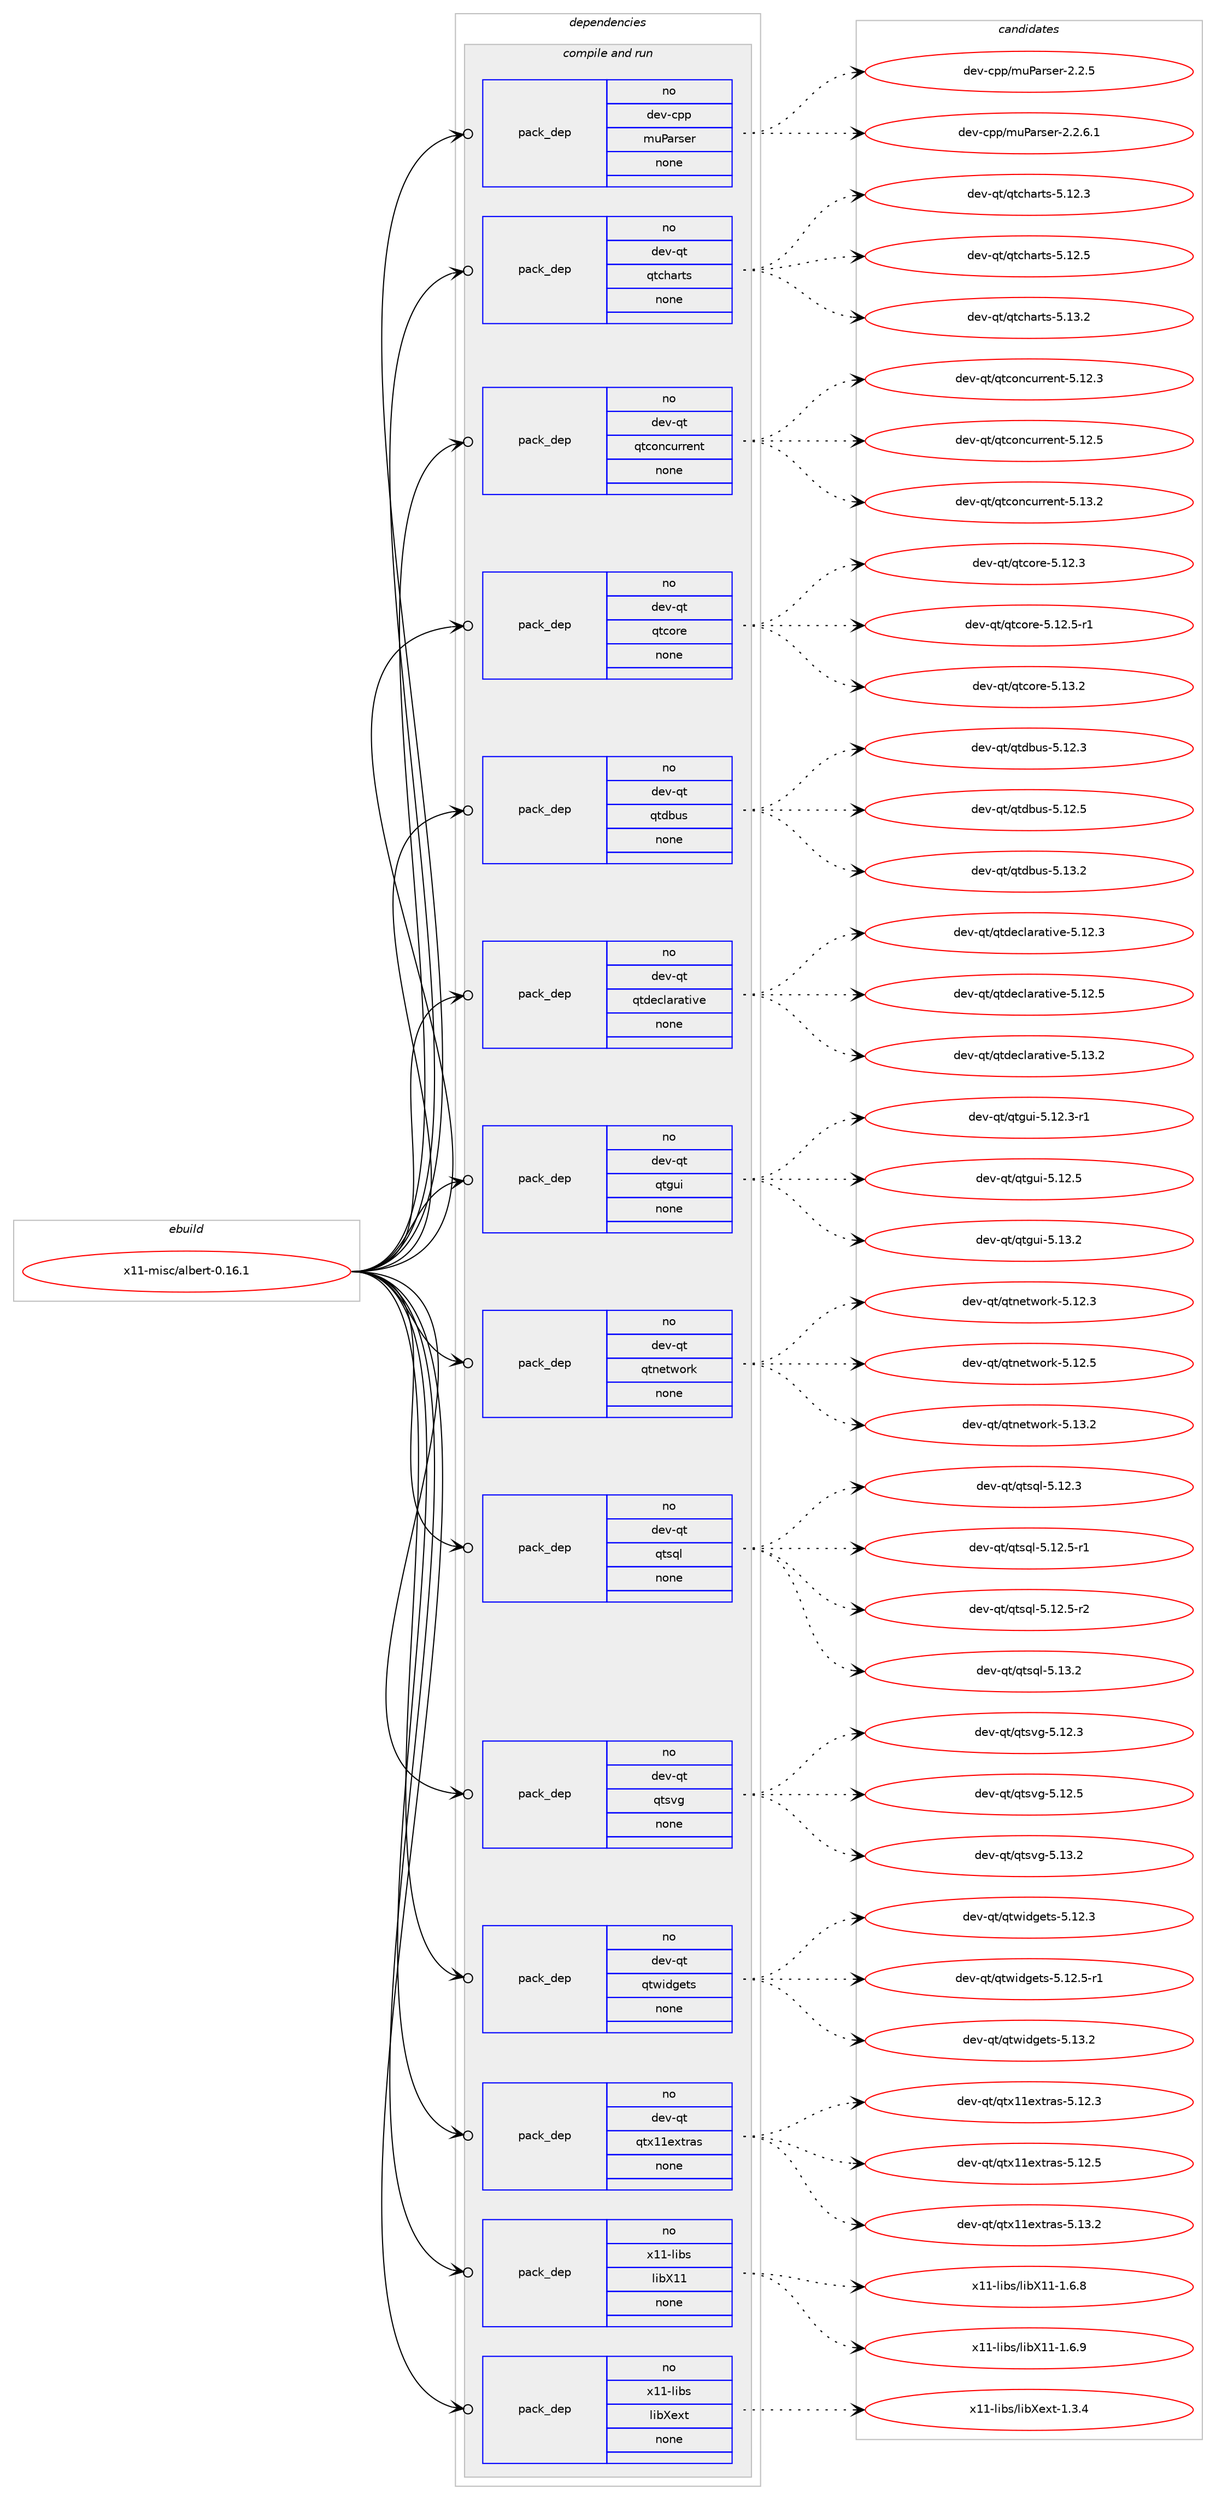 digraph prolog {

# *************
# Graph options
# *************

newrank=true;
concentrate=true;
compound=true;
graph [rankdir=LR,fontname=Helvetica,fontsize=10,ranksep=1.5];#, ranksep=2.5, nodesep=0.2];
edge  [arrowhead=vee];
node  [fontname=Helvetica,fontsize=10];

# **********
# The ebuild
# **********

subgraph cluster_leftcol {
color=gray;
rank=same;
label=<<i>ebuild</i>>;
id [label="x11-misc/albert-0.16.1", color=red, width=4, href="../x11-misc/albert-0.16.1.svg"];
}

# ****************
# The dependencies
# ****************

subgraph cluster_midcol {
color=gray;
label=<<i>dependencies</i>>;
subgraph cluster_compile {
fillcolor="#eeeeee";
style=filled;
label=<<i>compile</i>>;
}
subgraph cluster_compileandrun {
fillcolor="#eeeeee";
style=filled;
label=<<i>compile and run</i>>;
subgraph pack681961 {
dependency918271 [label=<<TABLE BORDER="0" CELLBORDER="1" CELLSPACING="0" CELLPADDING="4" WIDTH="220"><TR><TD ROWSPAN="6" CELLPADDING="30">pack_dep</TD></TR><TR><TD WIDTH="110">no</TD></TR><TR><TD>dev-cpp</TD></TR><TR><TD>muParser</TD></TR><TR><TD>none</TD></TR><TR><TD></TD></TR></TABLE>>, shape=none, color=blue];
}
id:e -> dependency918271:w [weight=20,style="solid",arrowhead="odotvee"];
subgraph pack681962 {
dependency918272 [label=<<TABLE BORDER="0" CELLBORDER="1" CELLSPACING="0" CELLPADDING="4" WIDTH="220"><TR><TD ROWSPAN="6" CELLPADDING="30">pack_dep</TD></TR><TR><TD WIDTH="110">no</TD></TR><TR><TD>dev-qt</TD></TR><TR><TD>qtcharts</TD></TR><TR><TD>none</TD></TR><TR><TD></TD></TR></TABLE>>, shape=none, color=blue];
}
id:e -> dependency918272:w [weight=20,style="solid",arrowhead="odotvee"];
subgraph pack681963 {
dependency918273 [label=<<TABLE BORDER="0" CELLBORDER="1" CELLSPACING="0" CELLPADDING="4" WIDTH="220"><TR><TD ROWSPAN="6" CELLPADDING="30">pack_dep</TD></TR><TR><TD WIDTH="110">no</TD></TR><TR><TD>dev-qt</TD></TR><TR><TD>qtconcurrent</TD></TR><TR><TD>none</TD></TR><TR><TD></TD></TR></TABLE>>, shape=none, color=blue];
}
id:e -> dependency918273:w [weight=20,style="solid",arrowhead="odotvee"];
subgraph pack681964 {
dependency918274 [label=<<TABLE BORDER="0" CELLBORDER="1" CELLSPACING="0" CELLPADDING="4" WIDTH="220"><TR><TD ROWSPAN="6" CELLPADDING="30">pack_dep</TD></TR><TR><TD WIDTH="110">no</TD></TR><TR><TD>dev-qt</TD></TR><TR><TD>qtcore</TD></TR><TR><TD>none</TD></TR><TR><TD></TD></TR></TABLE>>, shape=none, color=blue];
}
id:e -> dependency918274:w [weight=20,style="solid",arrowhead="odotvee"];
subgraph pack681965 {
dependency918275 [label=<<TABLE BORDER="0" CELLBORDER="1" CELLSPACING="0" CELLPADDING="4" WIDTH="220"><TR><TD ROWSPAN="6" CELLPADDING="30">pack_dep</TD></TR><TR><TD WIDTH="110">no</TD></TR><TR><TD>dev-qt</TD></TR><TR><TD>qtdbus</TD></TR><TR><TD>none</TD></TR><TR><TD></TD></TR></TABLE>>, shape=none, color=blue];
}
id:e -> dependency918275:w [weight=20,style="solid",arrowhead="odotvee"];
subgraph pack681966 {
dependency918276 [label=<<TABLE BORDER="0" CELLBORDER="1" CELLSPACING="0" CELLPADDING="4" WIDTH="220"><TR><TD ROWSPAN="6" CELLPADDING="30">pack_dep</TD></TR><TR><TD WIDTH="110">no</TD></TR><TR><TD>dev-qt</TD></TR><TR><TD>qtdeclarative</TD></TR><TR><TD>none</TD></TR><TR><TD></TD></TR></TABLE>>, shape=none, color=blue];
}
id:e -> dependency918276:w [weight=20,style="solid",arrowhead="odotvee"];
subgraph pack681967 {
dependency918277 [label=<<TABLE BORDER="0" CELLBORDER="1" CELLSPACING="0" CELLPADDING="4" WIDTH="220"><TR><TD ROWSPAN="6" CELLPADDING="30">pack_dep</TD></TR><TR><TD WIDTH="110">no</TD></TR><TR><TD>dev-qt</TD></TR><TR><TD>qtgui</TD></TR><TR><TD>none</TD></TR><TR><TD></TD></TR></TABLE>>, shape=none, color=blue];
}
id:e -> dependency918277:w [weight=20,style="solid",arrowhead="odotvee"];
subgraph pack681968 {
dependency918278 [label=<<TABLE BORDER="0" CELLBORDER="1" CELLSPACING="0" CELLPADDING="4" WIDTH="220"><TR><TD ROWSPAN="6" CELLPADDING="30">pack_dep</TD></TR><TR><TD WIDTH="110">no</TD></TR><TR><TD>dev-qt</TD></TR><TR><TD>qtnetwork</TD></TR><TR><TD>none</TD></TR><TR><TD></TD></TR></TABLE>>, shape=none, color=blue];
}
id:e -> dependency918278:w [weight=20,style="solid",arrowhead="odotvee"];
subgraph pack681969 {
dependency918279 [label=<<TABLE BORDER="0" CELLBORDER="1" CELLSPACING="0" CELLPADDING="4" WIDTH="220"><TR><TD ROWSPAN="6" CELLPADDING="30">pack_dep</TD></TR><TR><TD WIDTH="110">no</TD></TR><TR><TD>dev-qt</TD></TR><TR><TD>qtsql</TD></TR><TR><TD>none</TD></TR><TR><TD></TD></TR></TABLE>>, shape=none, color=blue];
}
id:e -> dependency918279:w [weight=20,style="solid",arrowhead="odotvee"];
subgraph pack681970 {
dependency918280 [label=<<TABLE BORDER="0" CELLBORDER="1" CELLSPACING="0" CELLPADDING="4" WIDTH="220"><TR><TD ROWSPAN="6" CELLPADDING="30">pack_dep</TD></TR><TR><TD WIDTH="110">no</TD></TR><TR><TD>dev-qt</TD></TR><TR><TD>qtsvg</TD></TR><TR><TD>none</TD></TR><TR><TD></TD></TR></TABLE>>, shape=none, color=blue];
}
id:e -> dependency918280:w [weight=20,style="solid",arrowhead="odotvee"];
subgraph pack681971 {
dependency918281 [label=<<TABLE BORDER="0" CELLBORDER="1" CELLSPACING="0" CELLPADDING="4" WIDTH="220"><TR><TD ROWSPAN="6" CELLPADDING="30">pack_dep</TD></TR><TR><TD WIDTH="110">no</TD></TR><TR><TD>dev-qt</TD></TR><TR><TD>qtwidgets</TD></TR><TR><TD>none</TD></TR><TR><TD></TD></TR></TABLE>>, shape=none, color=blue];
}
id:e -> dependency918281:w [weight=20,style="solid",arrowhead="odotvee"];
subgraph pack681972 {
dependency918282 [label=<<TABLE BORDER="0" CELLBORDER="1" CELLSPACING="0" CELLPADDING="4" WIDTH="220"><TR><TD ROWSPAN="6" CELLPADDING="30">pack_dep</TD></TR><TR><TD WIDTH="110">no</TD></TR><TR><TD>dev-qt</TD></TR><TR><TD>qtx11extras</TD></TR><TR><TD>none</TD></TR><TR><TD></TD></TR></TABLE>>, shape=none, color=blue];
}
id:e -> dependency918282:w [weight=20,style="solid",arrowhead="odotvee"];
subgraph pack681973 {
dependency918283 [label=<<TABLE BORDER="0" CELLBORDER="1" CELLSPACING="0" CELLPADDING="4" WIDTH="220"><TR><TD ROWSPAN="6" CELLPADDING="30">pack_dep</TD></TR><TR><TD WIDTH="110">no</TD></TR><TR><TD>x11-libs</TD></TR><TR><TD>libX11</TD></TR><TR><TD>none</TD></TR><TR><TD></TD></TR></TABLE>>, shape=none, color=blue];
}
id:e -> dependency918283:w [weight=20,style="solid",arrowhead="odotvee"];
subgraph pack681974 {
dependency918284 [label=<<TABLE BORDER="0" CELLBORDER="1" CELLSPACING="0" CELLPADDING="4" WIDTH="220"><TR><TD ROWSPAN="6" CELLPADDING="30">pack_dep</TD></TR><TR><TD WIDTH="110">no</TD></TR><TR><TD>x11-libs</TD></TR><TR><TD>libXext</TD></TR><TR><TD>none</TD></TR><TR><TD></TD></TR></TABLE>>, shape=none, color=blue];
}
id:e -> dependency918284:w [weight=20,style="solid",arrowhead="odotvee"];
}
subgraph cluster_run {
fillcolor="#eeeeee";
style=filled;
label=<<i>run</i>>;
}
}

# **************
# The candidates
# **************

subgraph cluster_choices {
rank=same;
color=gray;
label=<<i>candidates</i>>;

subgraph choice681961 {
color=black;
nodesep=1;
choice1001011184599112112471091178097114115101114455046504653 [label="dev-cpp/muParser-2.2.5", color=red, width=4,href="../dev-cpp/muParser-2.2.5.svg"];
choice10010111845991121124710911780971141151011144550465046544649 [label="dev-cpp/muParser-2.2.6.1", color=red, width=4,href="../dev-cpp/muParser-2.2.6.1.svg"];
dependency918271:e -> choice1001011184599112112471091178097114115101114455046504653:w [style=dotted,weight="100"];
dependency918271:e -> choice10010111845991121124710911780971141151011144550465046544649:w [style=dotted,weight="100"];
}
subgraph choice681962 {
color=black;
nodesep=1;
choice1001011184511311647113116991049711411611545534649504651 [label="dev-qt/qtcharts-5.12.3", color=red, width=4,href="../dev-qt/qtcharts-5.12.3.svg"];
choice1001011184511311647113116991049711411611545534649504653 [label="dev-qt/qtcharts-5.12.5", color=red, width=4,href="../dev-qt/qtcharts-5.12.5.svg"];
choice1001011184511311647113116991049711411611545534649514650 [label="dev-qt/qtcharts-5.13.2", color=red, width=4,href="../dev-qt/qtcharts-5.13.2.svg"];
dependency918272:e -> choice1001011184511311647113116991049711411611545534649504651:w [style=dotted,weight="100"];
dependency918272:e -> choice1001011184511311647113116991049711411611545534649504653:w [style=dotted,weight="100"];
dependency918272:e -> choice1001011184511311647113116991049711411611545534649514650:w [style=dotted,weight="100"];
}
subgraph choice681963 {
color=black;
nodesep=1;
choice1001011184511311647113116991111109911711411410111011645534649504651 [label="dev-qt/qtconcurrent-5.12.3", color=red, width=4,href="../dev-qt/qtconcurrent-5.12.3.svg"];
choice1001011184511311647113116991111109911711411410111011645534649504653 [label="dev-qt/qtconcurrent-5.12.5", color=red, width=4,href="../dev-qt/qtconcurrent-5.12.5.svg"];
choice1001011184511311647113116991111109911711411410111011645534649514650 [label="dev-qt/qtconcurrent-5.13.2", color=red, width=4,href="../dev-qt/qtconcurrent-5.13.2.svg"];
dependency918273:e -> choice1001011184511311647113116991111109911711411410111011645534649504651:w [style=dotted,weight="100"];
dependency918273:e -> choice1001011184511311647113116991111109911711411410111011645534649504653:w [style=dotted,weight="100"];
dependency918273:e -> choice1001011184511311647113116991111109911711411410111011645534649514650:w [style=dotted,weight="100"];
}
subgraph choice681964 {
color=black;
nodesep=1;
choice10010111845113116471131169911111410145534649504651 [label="dev-qt/qtcore-5.12.3", color=red, width=4,href="../dev-qt/qtcore-5.12.3.svg"];
choice100101118451131164711311699111114101455346495046534511449 [label="dev-qt/qtcore-5.12.5-r1", color=red, width=4,href="../dev-qt/qtcore-5.12.5-r1.svg"];
choice10010111845113116471131169911111410145534649514650 [label="dev-qt/qtcore-5.13.2", color=red, width=4,href="../dev-qt/qtcore-5.13.2.svg"];
dependency918274:e -> choice10010111845113116471131169911111410145534649504651:w [style=dotted,weight="100"];
dependency918274:e -> choice100101118451131164711311699111114101455346495046534511449:w [style=dotted,weight="100"];
dependency918274:e -> choice10010111845113116471131169911111410145534649514650:w [style=dotted,weight="100"];
}
subgraph choice681965 {
color=black;
nodesep=1;
choice10010111845113116471131161009811711545534649504651 [label="dev-qt/qtdbus-5.12.3", color=red, width=4,href="../dev-qt/qtdbus-5.12.3.svg"];
choice10010111845113116471131161009811711545534649504653 [label="dev-qt/qtdbus-5.12.5", color=red, width=4,href="../dev-qt/qtdbus-5.12.5.svg"];
choice10010111845113116471131161009811711545534649514650 [label="dev-qt/qtdbus-5.13.2", color=red, width=4,href="../dev-qt/qtdbus-5.13.2.svg"];
dependency918275:e -> choice10010111845113116471131161009811711545534649504651:w [style=dotted,weight="100"];
dependency918275:e -> choice10010111845113116471131161009811711545534649504653:w [style=dotted,weight="100"];
dependency918275:e -> choice10010111845113116471131161009811711545534649514650:w [style=dotted,weight="100"];
}
subgraph choice681966 {
color=black;
nodesep=1;
choice100101118451131164711311610010199108971149711610511810145534649504651 [label="dev-qt/qtdeclarative-5.12.3", color=red, width=4,href="../dev-qt/qtdeclarative-5.12.3.svg"];
choice100101118451131164711311610010199108971149711610511810145534649504653 [label="dev-qt/qtdeclarative-5.12.5", color=red, width=4,href="../dev-qt/qtdeclarative-5.12.5.svg"];
choice100101118451131164711311610010199108971149711610511810145534649514650 [label="dev-qt/qtdeclarative-5.13.2", color=red, width=4,href="../dev-qt/qtdeclarative-5.13.2.svg"];
dependency918276:e -> choice100101118451131164711311610010199108971149711610511810145534649504651:w [style=dotted,weight="100"];
dependency918276:e -> choice100101118451131164711311610010199108971149711610511810145534649504653:w [style=dotted,weight="100"];
dependency918276:e -> choice100101118451131164711311610010199108971149711610511810145534649514650:w [style=dotted,weight="100"];
}
subgraph choice681967 {
color=black;
nodesep=1;
choice1001011184511311647113116103117105455346495046514511449 [label="dev-qt/qtgui-5.12.3-r1", color=red, width=4,href="../dev-qt/qtgui-5.12.3-r1.svg"];
choice100101118451131164711311610311710545534649504653 [label="dev-qt/qtgui-5.12.5", color=red, width=4,href="../dev-qt/qtgui-5.12.5.svg"];
choice100101118451131164711311610311710545534649514650 [label="dev-qt/qtgui-5.13.2", color=red, width=4,href="../dev-qt/qtgui-5.13.2.svg"];
dependency918277:e -> choice1001011184511311647113116103117105455346495046514511449:w [style=dotted,weight="100"];
dependency918277:e -> choice100101118451131164711311610311710545534649504653:w [style=dotted,weight="100"];
dependency918277:e -> choice100101118451131164711311610311710545534649514650:w [style=dotted,weight="100"];
}
subgraph choice681968 {
color=black;
nodesep=1;
choice100101118451131164711311611010111611911111410745534649504651 [label="dev-qt/qtnetwork-5.12.3", color=red, width=4,href="../dev-qt/qtnetwork-5.12.3.svg"];
choice100101118451131164711311611010111611911111410745534649504653 [label="dev-qt/qtnetwork-5.12.5", color=red, width=4,href="../dev-qt/qtnetwork-5.12.5.svg"];
choice100101118451131164711311611010111611911111410745534649514650 [label="dev-qt/qtnetwork-5.13.2", color=red, width=4,href="../dev-qt/qtnetwork-5.13.2.svg"];
dependency918278:e -> choice100101118451131164711311611010111611911111410745534649504651:w [style=dotted,weight="100"];
dependency918278:e -> choice100101118451131164711311611010111611911111410745534649504653:w [style=dotted,weight="100"];
dependency918278:e -> choice100101118451131164711311611010111611911111410745534649514650:w [style=dotted,weight="100"];
}
subgraph choice681969 {
color=black;
nodesep=1;
choice100101118451131164711311611511310845534649504651 [label="dev-qt/qtsql-5.12.3", color=red, width=4,href="../dev-qt/qtsql-5.12.3.svg"];
choice1001011184511311647113116115113108455346495046534511449 [label="dev-qt/qtsql-5.12.5-r1", color=red, width=4,href="../dev-qt/qtsql-5.12.5-r1.svg"];
choice1001011184511311647113116115113108455346495046534511450 [label="dev-qt/qtsql-5.12.5-r2", color=red, width=4,href="../dev-qt/qtsql-5.12.5-r2.svg"];
choice100101118451131164711311611511310845534649514650 [label="dev-qt/qtsql-5.13.2", color=red, width=4,href="../dev-qt/qtsql-5.13.2.svg"];
dependency918279:e -> choice100101118451131164711311611511310845534649504651:w [style=dotted,weight="100"];
dependency918279:e -> choice1001011184511311647113116115113108455346495046534511449:w [style=dotted,weight="100"];
dependency918279:e -> choice1001011184511311647113116115113108455346495046534511450:w [style=dotted,weight="100"];
dependency918279:e -> choice100101118451131164711311611511310845534649514650:w [style=dotted,weight="100"];
}
subgraph choice681970 {
color=black;
nodesep=1;
choice100101118451131164711311611511810345534649504651 [label="dev-qt/qtsvg-5.12.3", color=red, width=4,href="../dev-qt/qtsvg-5.12.3.svg"];
choice100101118451131164711311611511810345534649504653 [label="dev-qt/qtsvg-5.12.5", color=red, width=4,href="../dev-qt/qtsvg-5.12.5.svg"];
choice100101118451131164711311611511810345534649514650 [label="dev-qt/qtsvg-5.13.2", color=red, width=4,href="../dev-qt/qtsvg-5.13.2.svg"];
dependency918280:e -> choice100101118451131164711311611511810345534649504651:w [style=dotted,weight="100"];
dependency918280:e -> choice100101118451131164711311611511810345534649504653:w [style=dotted,weight="100"];
dependency918280:e -> choice100101118451131164711311611511810345534649514650:w [style=dotted,weight="100"];
}
subgraph choice681971 {
color=black;
nodesep=1;
choice100101118451131164711311611910510010310111611545534649504651 [label="dev-qt/qtwidgets-5.12.3", color=red, width=4,href="../dev-qt/qtwidgets-5.12.3.svg"];
choice1001011184511311647113116119105100103101116115455346495046534511449 [label="dev-qt/qtwidgets-5.12.5-r1", color=red, width=4,href="../dev-qt/qtwidgets-5.12.5-r1.svg"];
choice100101118451131164711311611910510010310111611545534649514650 [label="dev-qt/qtwidgets-5.13.2", color=red, width=4,href="../dev-qt/qtwidgets-5.13.2.svg"];
dependency918281:e -> choice100101118451131164711311611910510010310111611545534649504651:w [style=dotted,weight="100"];
dependency918281:e -> choice1001011184511311647113116119105100103101116115455346495046534511449:w [style=dotted,weight="100"];
dependency918281:e -> choice100101118451131164711311611910510010310111611545534649514650:w [style=dotted,weight="100"];
}
subgraph choice681972 {
color=black;
nodesep=1;
choice100101118451131164711311612049491011201161149711545534649504651 [label="dev-qt/qtx11extras-5.12.3", color=red, width=4,href="../dev-qt/qtx11extras-5.12.3.svg"];
choice100101118451131164711311612049491011201161149711545534649504653 [label="dev-qt/qtx11extras-5.12.5", color=red, width=4,href="../dev-qt/qtx11extras-5.12.5.svg"];
choice100101118451131164711311612049491011201161149711545534649514650 [label="dev-qt/qtx11extras-5.13.2", color=red, width=4,href="../dev-qt/qtx11extras-5.13.2.svg"];
dependency918282:e -> choice100101118451131164711311612049491011201161149711545534649504651:w [style=dotted,weight="100"];
dependency918282:e -> choice100101118451131164711311612049491011201161149711545534649504653:w [style=dotted,weight="100"];
dependency918282:e -> choice100101118451131164711311612049491011201161149711545534649514650:w [style=dotted,weight="100"];
}
subgraph choice681973 {
color=black;
nodesep=1;
choice120494945108105981154710810598884949454946544656 [label="x11-libs/libX11-1.6.8", color=red, width=4,href="../x11-libs/libX11-1.6.8.svg"];
choice120494945108105981154710810598884949454946544657 [label="x11-libs/libX11-1.6.9", color=red, width=4,href="../x11-libs/libX11-1.6.9.svg"];
dependency918283:e -> choice120494945108105981154710810598884949454946544656:w [style=dotted,weight="100"];
dependency918283:e -> choice120494945108105981154710810598884949454946544657:w [style=dotted,weight="100"];
}
subgraph choice681974 {
color=black;
nodesep=1;
choice12049494510810598115471081059888101120116454946514652 [label="x11-libs/libXext-1.3.4", color=red, width=4,href="../x11-libs/libXext-1.3.4.svg"];
dependency918284:e -> choice12049494510810598115471081059888101120116454946514652:w [style=dotted,weight="100"];
}
}

}

